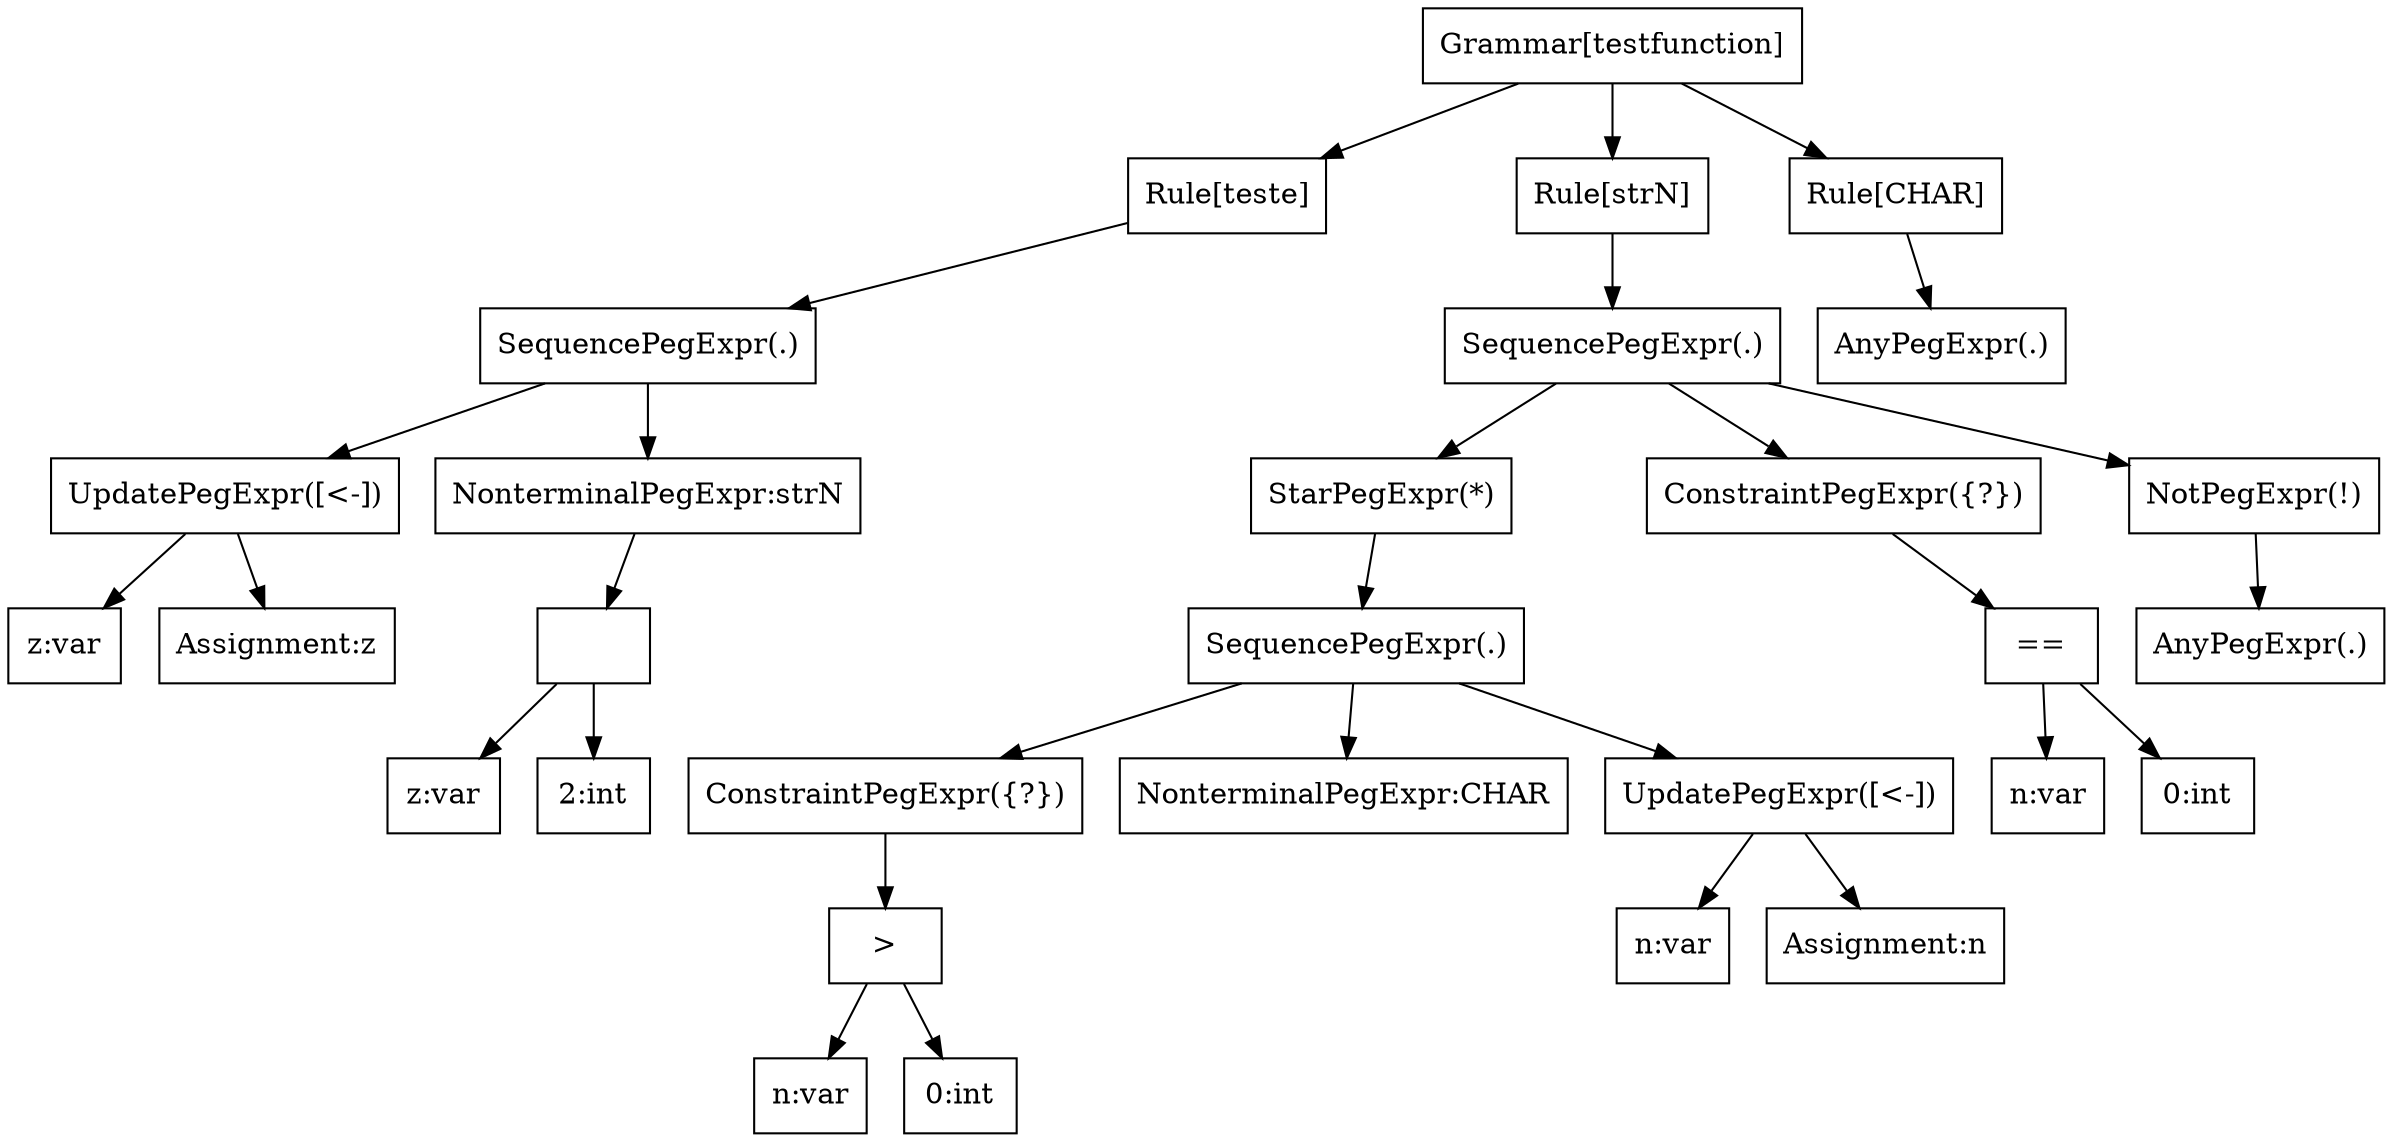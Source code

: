 Digraph testfunction {
  node [shape="box"];
  grammar [label = "Grammar[testfunction]"];

  testeRule [label = "Rule[teste]"];
  grammar -> testeRule;
  SequencePeg0 [label = "SequencePegExpr(.)"];
  testeRule -> SequencePeg0;
  UpdatePeg1 [label = "UpdatePegExpr([<-])"];
  SequencePeg0 -> UpdatePeg1;
  attributeExpr0 [label = "z:var"];
  UpdatePeg1 -> attributeExpr0;
  assignmentNode0 [label = "Assignment:z"];
  UpdatePeg1 -> assignmentNode0;
  NonterminalPeg2 [label = "NonterminalPegExpr:strN"];
  SequencePeg0 -> NonterminalPeg2;
  MultExpr1 [label = ""];
  NonterminalPeg2 -> MultExpr1;
  attributeExpr2 [label = "z:var"];
  MultExpr1 -> attributeExpr2;
  IntLiteralExpr3 [label = "2:int"];
  MultExpr1 -> IntLiteralExpr3;
  strNRule [label = "Rule[strN]"];
  grammar -> strNRule;
  SequencePeg3 [label = "SequencePegExpr(.)"];
  strNRule -> SequencePeg3;
  KleenePeg4 [label = "StarPegExpr(*)"];
  SequencePeg3 -> KleenePeg4;
  SequencePeg5 [label = "SequencePegExpr(.)"];
  KleenePeg4 -> SequencePeg5;
  ConstraintPeg6 [label = "ConstraintPegExpr({?})"];
  SequencePeg5 -> ConstraintPeg6;
  GreaterExpr4 [label = "\>"];
  ConstraintPeg6 -> GreaterExpr4;
  attributeExpr5 [label = "n:var"];
  GreaterExpr4 -> attributeExpr5;
  IntLiteralExpr6 [label = "0:int"];
  GreaterExpr4 -> IntLiteralExpr6;
  NonterminalPeg7 [label = "NonterminalPegExpr:CHAR"];
  SequencePeg5 -> NonterminalPeg7;
  UpdatePeg8 [label = "UpdatePegExpr([<-])"];
  SequencePeg5 -> UpdatePeg8;
  attributeExpr7 [label = "n:var"];
  UpdatePeg8 -> attributeExpr7;
  assignmentNode1 [label = "Assignment:n"];
  UpdatePeg8 -> assignmentNode1;
  ConstraintPeg9 [label = "ConstraintPegExpr({?})"];
  SequencePeg3 -> ConstraintPeg9;
  EqualsExpr8 [label = "=="];
  ConstraintPeg9 -> EqualsExpr8;
  attributeExpr9 [label = "n:var"];
  EqualsExpr8 -> attributeExpr9;
  IntLiteralExpr10 [label = "0:int"];
  EqualsExpr8 -> IntLiteralExpr10;
  NotPeg10 [label = "NotPegExpr(!)"];
  SequencePeg3 -> NotPeg10;
  AnyPeg11 [label = "AnyPegExpr(.)"];
  NotPeg10 -> AnyPeg11;
  CHARRule [label = "Rule[CHAR]"];
  grammar -> CHARRule;
  AnyPeg12 [label = "AnyPegExpr(.)"];
  CHARRule -> AnyPeg12;
}